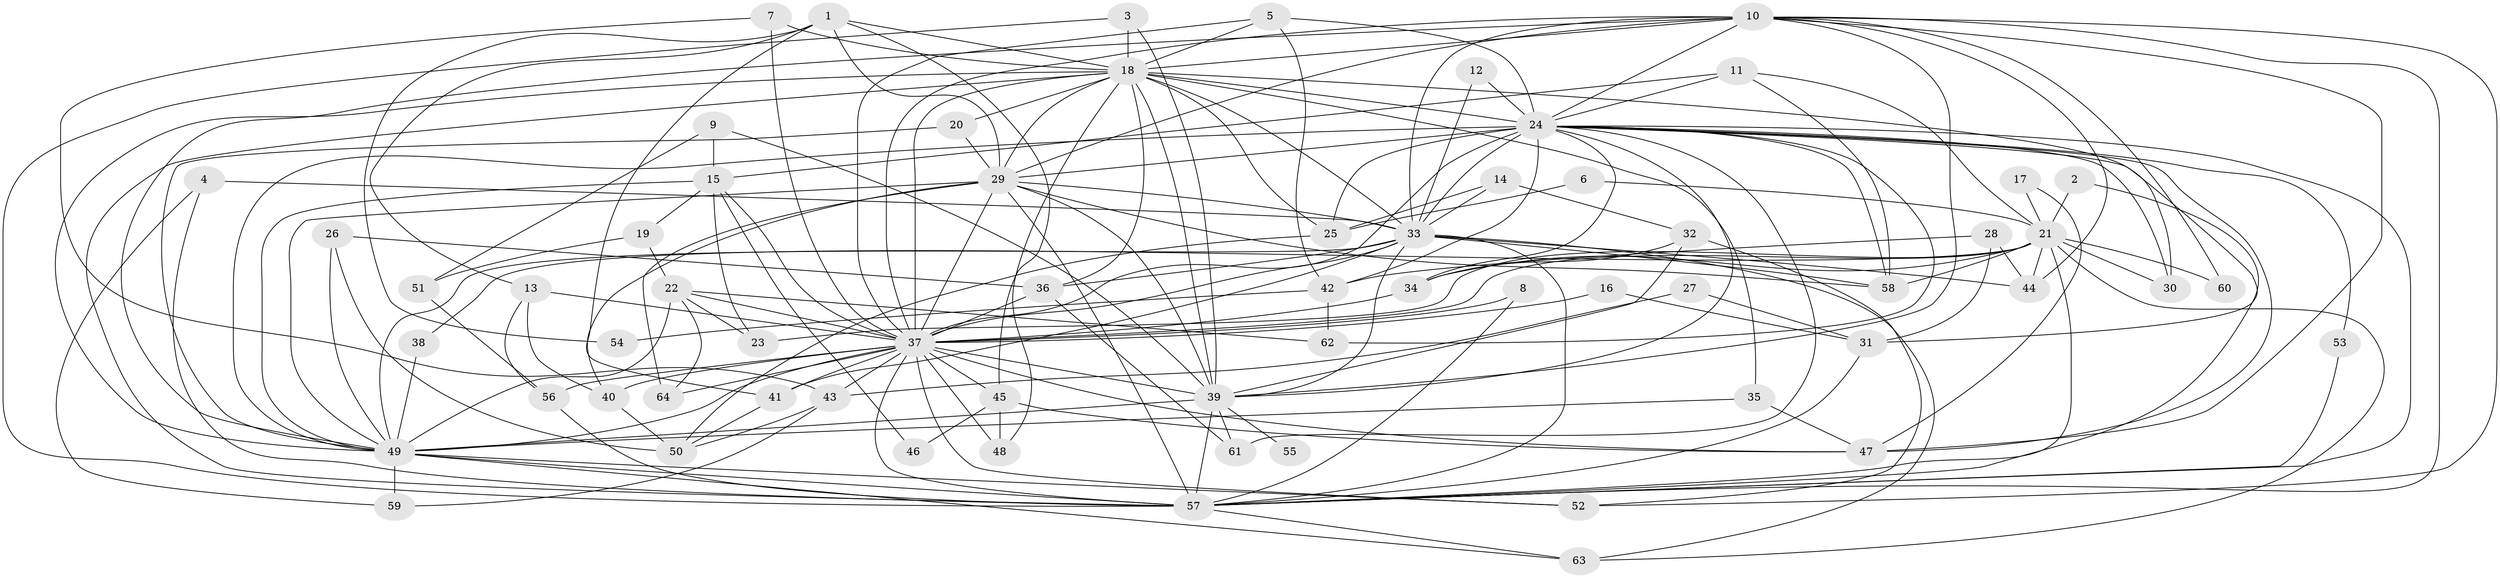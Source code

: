// original degree distribution, {23: 0.007874015748031496, 21: 0.007874015748031496, 16: 0.015748031496062992, 24: 0.007874015748031496, 29: 0.007874015748031496, 26: 0.007874015748031496, 17: 0.007874015748031496, 25: 0.007874015748031496, 22: 0.007874015748031496, 4: 0.08661417322834646, 6: 0.03937007874015748, 3: 0.1889763779527559, 2: 0.5354330708661418, 5: 0.05511811023622047, 15: 0.007874015748031496, 7: 0.007874015748031496}
// Generated by graph-tools (version 1.1) at 2025/36/03/04/25 23:36:24]
// undirected, 64 vertices, 178 edges
graph export_dot {
  node [color=gray90,style=filled];
  1;
  2;
  3;
  4;
  5;
  6;
  7;
  8;
  9;
  10;
  11;
  12;
  13;
  14;
  15;
  16;
  17;
  18;
  19;
  20;
  21;
  22;
  23;
  24;
  25;
  26;
  27;
  28;
  29;
  30;
  31;
  32;
  33;
  34;
  35;
  36;
  37;
  38;
  39;
  40;
  41;
  42;
  43;
  44;
  45;
  46;
  47;
  48;
  49;
  50;
  51;
  52;
  53;
  54;
  55;
  56;
  57;
  58;
  59;
  60;
  61;
  62;
  63;
  64;
  1 -- 13 [weight=1.0];
  1 -- 18 [weight=2.0];
  1 -- 29 [weight=1.0];
  1 -- 41 [weight=1.0];
  1 -- 45 [weight=1.0];
  1 -- 54 [weight=1.0];
  2 -- 21 [weight=1.0];
  2 -- 57 [weight=1.0];
  3 -- 18 [weight=1.0];
  3 -- 39 [weight=1.0];
  3 -- 57 [weight=1.0];
  4 -- 33 [weight=1.0];
  4 -- 57 [weight=1.0];
  4 -- 59 [weight=1.0];
  5 -- 18 [weight=1.0];
  5 -- 24 [weight=1.0];
  5 -- 37 [weight=1.0];
  5 -- 42 [weight=1.0];
  6 -- 21 [weight=1.0];
  6 -- 25 [weight=1.0];
  7 -- 18 [weight=1.0];
  7 -- 37 [weight=1.0];
  7 -- 43 [weight=1.0];
  8 -- 37 [weight=1.0];
  8 -- 57 [weight=1.0];
  9 -- 15 [weight=1.0];
  9 -- 39 [weight=1.0];
  9 -- 51 [weight=1.0];
  10 -- 18 [weight=2.0];
  10 -- 24 [weight=1.0];
  10 -- 29 [weight=1.0];
  10 -- 33 [weight=1.0];
  10 -- 37 [weight=2.0];
  10 -- 39 [weight=1.0];
  10 -- 44 [weight=1.0];
  10 -- 47 [weight=2.0];
  10 -- 49 [weight=1.0];
  10 -- 52 [weight=1.0];
  10 -- 57 [weight=2.0];
  10 -- 60 [weight=1.0];
  11 -- 15 [weight=1.0];
  11 -- 21 [weight=1.0];
  11 -- 24 [weight=1.0];
  11 -- 58 [weight=1.0];
  12 -- 24 [weight=1.0];
  12 -- 33 [weight=1.0];
  13 -- 37 [weight=1.0];
  13 -- 40 [weight=1.0];
  13 -- 56 [weight=1.0];
  14 -- 25 [weight=1.0];
  14 -- 32 [weight=1.0];
  14 -- 33 [weight=2.0];
  15 -- 19 [weight=1.0];
  15 -- 23 [weight=1.0];
  15 -- 37 [weight=1.0];
  15 -- 46 [weight=1.0];
  15 -- 49 [weight=1.0];
  16 -- 31 [weight=1.0];
  16 -- 37 [weight=2.0];
  17 -- 21 [weight=1.0];
  17 -- 47 [weight=1.0];
  18 -- 20 [weight=1.0];
  18 -- 24 [weight=2.0];
  18 -- 25 [weight=2.0];
  18 -- 29 [weight=1.0];
  18 -- 30 [weight=1.0];
  18 -- 33 [weight=1.0];
  18 -- 35 [weight=1.0];
  18 -- 36 [weight=1.0];
  18 -- 37 [weight=3.0];
  18 -- 39 [weight=1.0];
  18 -- 48 [weight=1.0];
  18 -- 49 [weight=1.0];
  18 -- 57 [weight=2.0];
  19 -- 22 [weight=1.0];
  19 -- 51 [weight=1.0];
  20 -- 29 [weight=1.0];
  20 -- 49 [weight=1.0];
  21 -- 23 [weight=1.0];
  21 -- 30 [weight=1.0];
  21 -- 34 [weight=1.0];
  21 -- 37 [weight=2.0];
  21 -- 38 [weight=1.0];
  21 -- 44 [weight=1.0];
  21 -- 57 [weight=1.0];
  21 -- 58 [weight=1.0];
  21 -- 60 [weight=1.0];
  21 -- 63 [weight=1.0];
  22 -- 23 [weight=1.0];
  22 -- 37 [weight=1.0];
  22 -- 49 [weight=1.0];
  22 -- 62 [weight=1.0];
  22 -- 64 [weight=1.0];
  24 -- 25 [weight=1.0];
  24 -- 29 [weight=1.0];
  24 -- 30 [weight=1.0];
  24 -- 31 [weight=1.0];
  24 -- 33 [weight=1.0];
  24 -- 34 [weight=1.0];
  24 -- 37 [weight=3.0];
  24 -- 39 [weight=1.0];
  24 -- 42 [weight=1.0];
  24 -- 47 [weight=1.0];
  24 -- 49 [weight=3.0];
  24 -- 53 [weight=1.0];
  24 -- 57 [weight=1.0];
  24 -- 58 [weight=1.0];
  24 -- 61 [weight=1.0];
  24 -- 62 [weight=1.0];
  25 -- 50 [weight=1.0];
  26 -- 36 [weight=1.0];
  26 -- 49 [weight=1.0];
  26 -- 50 [weight=1.0];
  27 -- 31 [weight=1.0];
  27 -- 43 [weight=1.0];
  28 -- 31 [weight=1.0];
  28 -- 42 [weight=1.0];
  28 -- 44 [weight=1.0];
  29 -- 33 [weight=2.0];
  29 -- 37 [weight=3.0];
  29 -- 39 [weight=1.0];
  29 -- 40 [weight=1.0];
  29 -- 49 [weight=2.0];
  29 -- 57 [weight=1.0];
  29 -- 58 [weight=1.0];
  29 -- 64 [weight=1.0];
  31 -- 57 [weight=1.0];
  32 -- 34 [weight=1.0];
  32 -- 39 [weight=1.0];
  32 -- 52 [weight=1.0];
  33 -- 36 [weight=1.0];
  33 -- 37 [weight=3.0];
  33 -- 39 [weight=1.0];
  33 -- 41 [weight=1.0];
  33 -- 44 [weight=1.0];
  33 -- 49 [weight=1.0];
  33 -- 57 [weight=2.0];
  33 -- 58 [weight=2.0];
  33 -- 63 [weight=1.0];
  34 -- 37 [weight=1.0];
  35 -- 47 [weight=1.0];
  35 -- 49 [weight=1.0];
  36 -- 37 [weight=1.0];
  36 -- 61 [weight=1.0];
  37 -- 39 [weight=2.0];
  37 -- 40 [weight=1.0];
  37 -- 41 [weight=2.0];
  37 -- 43 [weight=1.0];
  37 -- 45 [weight=1.0];
  37 -- 47 [weight=1.0];
  37 -- 48 [weight=1.0];
  37 -- 49 [weight=2.0];
  37 -- 52 [weight=1.0];
  37 -- 56 [weight=1.0];
  37 -- 57 [weight=3.0];
  37 -- 64 [weight=2.0];
  38 -- 49 [weight=1.0];
  39 -- 49 [weight=2.0];
  39 -- 55 [weight=1.0];
  39 -- 57 [weight=2.0];
  39 -- 61 [weight=1.0];
  40 -- 50 [weight=2.0];
  41 -- 50 [weight=1.0];
  42 -- 54 [weight=1.0];
  42 -- 62 [weight=1.0];
  43 -- 50 [weight=1.0];
  43 -- 59 [weight=1.0];
  45 -- 46 [weight=1.0];
  45 -- 47 [weight=1.0];
  45 -- 48 [weight=1.0];
  49 -- 52 [weight=1.0];
  49 -- 57 [weight=2.0];
  49 -- 59 [weight=1.0];
  49 -- 63 [weight=1.0];
  51 -- 56 [weight=1.0];
  53 -- 57 [weight=1.0];
  56 -- 57 [weight=1.0];
  57 -- 63 [weight=1.0];
}
